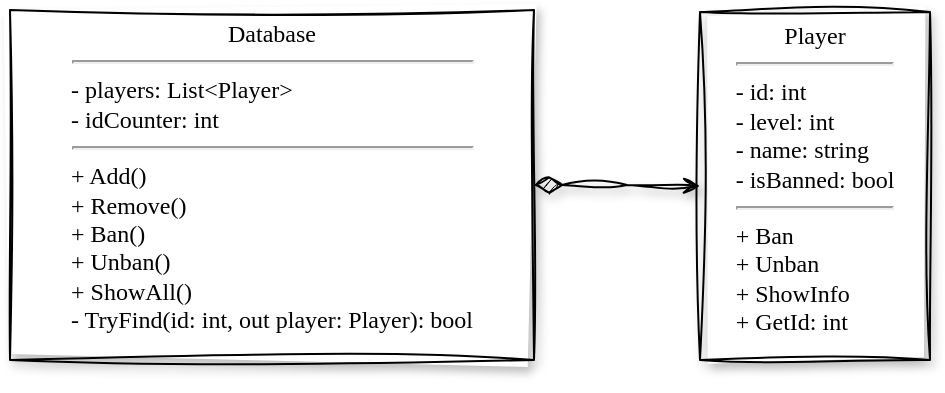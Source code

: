 <mxfile version="21.7.2" type="github" pages="4">
  <diagram id="Cf2g2hGz_eaC0kWmKfeo" name="База Данных Игроков">
    <mxGraphModel dx="724" dy="382" grid="1" gridSize="10" guides="1" tooltips="1" connect="1" arrows="1" fold="1" page="1" pageScale="1" pageWidth="1169" pageHeight="827" math="0" shadow="0">
      <root>
        <mxCell id="0" />
        <mxCell id="1" parent="0" />
        <mxCell id="BvsRi00MSLJCYbzShoM3-1" value="&lt;font face=&quot;Verdana&quot;&gt;Player&lt;br&gt;&lt;/font&gt;&lt;hr&gt;&lt;div style=&quot;text-align: left;&quot;&gt;&lt;font face=&quot;Verdana&quot;&gt;- id: int&lt;/font&gt;&lt;/div&gt;&lt;div style=&quot;text-align: left;&quot;&gt;&lt;font face=&quot;Verdana&quot;&gt;- level: int&lt;/font&gt;&lt;/div&gt;&lt;div style=&quot;text-align: left;&quot;&gt;&lt;font face=&quot;Verdana&quot;&gt;- name: string&lt;/font&gt;&lt;/div&gt;&lt;div style=&quot;text-align: left;&quot;&gt;&lt;font face=&quot;Verdana&quot;&gt;- isBanned: bool&lt;/font&gt;&lt;/div&gt;&lt;div style=&quot;text-align: left;&quot;&gt;&lt;hr&gt;&lt;/div&gt;&lt;div style=&quot;text-align: left;&quot;&gt;&lt;font face=&quot;Verdana&quot;&gt;&lt;span style=&quot;background-color: initial;&quot;&gt;+ Ban&lt;/span&gt;&lt;br&gt;&lt;/font&gt;&lt;/div&gt;&lt;div style=&quot;text-align: left;&quot;&gt;&lt;font face=&quot;Verdana&quot;&gt;+ Unban&lt;/font&gt;&lt;/div&gt;&lt;div style=&quot;text-align: left;&quot;&gt;&lt;font face=&quot;Verdana&quot;&gt;+ ShowInfo&lt;/font&gt;&lt;/div&gt;&lt;div style=&quot;text-align: left;&quot;&gt;&lt;font face=&quot;Verdana&quot;&gt;+ GetId: int&lt;/font&gt;&lt;/div&gt;" style="rounded=0;whiteSpace=wrap;html=1;align=center;verticalAlign=top;spacing=0;sketch=1;curveFitting=1;jiggle=2;shadow=1;" vertex="1" parent="1">
          <mxGeometry x="585" y="246" width="115" height="174" as="geometry" />
        </mxCell>
        <mxCell id="ZMWLHTGk8VHgxppxQVbv-1" style="edgeStyle=orthogonalEdgeStyle;orthogonalLoop=1;jettySize=auto;html=1;exitX=1;exitY=0.5;exitDx=0;exitDy=0;entryX=0;entryY=0.5;entryDx=0;entryDy=0;endArrow=open;endFill=0;sourcePerimeterSpacing=0;strokeWidth=1;startArrow=diamondThin;startFill=1;jumpSize=6;rounded=0;strokeColor=default;endSize=6;startSize=12;sketch=1;curveFitting=1;jiggle=2;shadow=1;" edge="1" parent="1" source="qxw1vTytd-DOzJbU_Vhw-1" target="BvsRi00MSLJCYbzShoM3-1">
          <mxGeometry relative="1" as="geometry" />
        </mxCell>
        <mxCell id="qxw1vTytd-DOzJbU_Vhw-1" value="&lt;span style=&quot;font-family: Verdana; background-color: initial;&quot;&gt;Database&lt;/span&gt;&lt;br&gt;&lt;hr style=&quot;background-color: initial;&quot;&gt;&lt;span style=&quot;font-family: Verdana; background-color: initial;&quot;&gt;&lt;div style=&quot;text-align: left;&quot;&gt;&lt;span style=&quot;background-color: initial;&quot;&gt;- players: List&amp;lt;Player&amp;gt;&lt;/span&gt;&lt;/div&gt;&lt;div style=&quot;text-align: left;&quot;&gt;&lt;span style=&quot;background-color: initial;&quot;&gt;- idCounter: int&lt;/span&gt;&lt;/div&gt;&lt;/span&gt;&lt;hr style=&quot;text-align: left; background-color: initial;&quot;&gt;&lt;span style=&quot;background-color: initial; font-family: Verdana;&quot;&gt;&lt;div style=&quot;text-align: left;&quot;&gt;&lt;span style=&quot;background-color: initial;&quot;&gt;+ Add()&lt;/span&gt;&lt;/div&gt;&lt;/span&gt;&lt;span style=&quot;font-family: Verdana; background-color: initial;&quot;&gt;&lt;div style=&quot;text-align: left;&quot;&gt;&lt;span style=&quot;background-color: initial;&quot;&gt;+ Remove()&lt;/span&gt;&lt;/div&gt;&lt;/span&gt;&lt;span style=&quot;font-family: Verdana; background-color: initial;&quot;&gt;&lt;div style=&quot;text-align: left;&quot;&gt;&lt;span style=&quot;background-color: initial;&quot;&gt;+ Ban()&lt;/span&gt;&lt;/div&gt;&lt;/span&gt;&lt;span style=&quot;font-family: Verdana; background-color: initial;&quot;&gt;&lt;div style=&quot;text-align: left;&quot;&gt;&lt;span style=&quot;background-color: initial;&quot;&gt;+ Unban()&lt;/span&gt;&lt;/div&gt;&lt;div style=&quot;text-align: left;&quot;&gt;&lt;span style=&quot;background-color: initial;&quot;&gt;+ ShowAll()&lt;/span&gt;&lt;/div&gt;&lt;/span&gt;&lt;div style=&quot;text-align: left;&quot;&gt;&lt;font face=&quot;Verdana&quot;&gt;- TryFind(id: int, out player: Player): bool&lt;br&gt;&lt;/font&gt;&lt;/div&gt;" style="rounded=0;whiteSpace=wrap;html=1;align=center;verticalAlign=top;spacing=0;sketch=1;curveFitting=1;jiggle=2;shadow=1;" vertex="1" parent="1">
          <mxGeometry x="240" y="245" width="262" height="175" as="geometry" />
        </mxCell>
        <mxCell id="ZMWLHTGk8VHgxppxQVbv-2" style="edgeStyle=orthogonalEdgeStyle;rounded=0;orthogonalLoop=1;jettySize=auto;html=1;exitX=0.5;exitY=1;exitDx=0;exitDy=0;sketch=1;curveFitting=1;jiggle=2;shadow=1;" edge="1" parent="1" source="BvsRi00MSLJCYbzShoM3-1" target="BvsRi00MSLJCYbzShoM3-1">
          <mxGeometry relative="1" as="geometry" />
        </mxCell>
      </root>
    </mxGraphModel>
  </diagram>
  <diagram id="Y0pcPyQ9-cA2Ly51FoLA" name="Колода Карт">
    <mxGraphModel dx="749" dy="395" grid="1" gridSize="10" guides="1" tooltips="1" connect="1" arrows="1" fold="1" page="1" pageScale="1" pageWidth="1169" pageHeight="827" math="0" shadow="0">
      <root>
        <mxCell id="0" />
        <mxCell id="1" parent="0" />
        <mxCell id="L67TZkdD2saoKafYtCv_-2" style="edgeStyle=orthogonalEdgeStyle;rounded=0;orthogonalLoop=1;jettySize=auto;html=1;entryX=0;entryY=0.5;entryDx=0;entryDy=0;startArrow=diamondThin;startFill=0;strokeWidth=1;startSize=12;endSize=6;endArrow=open;endFill=0;exitX=1;exitY=0.5;exitDx=0;exitDy=0;sketch=1;curveFitting=1;jiggle=2;shadow=1;" edge="1" parent="1" source="_xTozI4Q2du8KuB2-w1n-1" target="_xTozI4Q2du8KuB2-w1n-3">
          <mxGeometry relative="1" as="geometry">
            <Array as="points">
              <mxPoint x="494" y="231" />
              <mxPoint x="494" y="366" />
            </Array>
          </mxGeometry>
        </mxCell>
        <mxCell id="L67TZkdD2saoKafYtCv_-3" style="edgeStyle=orthogonalEdgeStyle;orthogonalLoop=1;jettySize=auto;html=1;startArrow=diamondThin;startFill=0;strokeWidth=1;endSize=6;startSize=12;endArrow=open;endFill=0;entryX=0;entryY=0.5;entryDx=0;entryDy=0;rounded=0;sketch=1;curveFitting=1;jiggle=2;shadow=1;" edge="1" parent="1" source="_xTozI4Q2du8KuB2-w1n-1" target="_xTozI4Q2du8KuB2-w1n-2">
          <mxGeometry relative="1" as="geometry">
            <mxPoint x="579" y="201" as="targetPoint" />
            <Array as="points" />
          </mxGeometry>
        </mxCell>
        <mxCell id="_xTozI4Q2du8KuB2-w1n-1" value="Croupier&lt;br&gt;&lt;hr&gt;&lt;div style=&quot;text-align: left;&quot;&gt;&lt;span style=&quot;background-color: initial;&quot;&gt;- player: Player&lt;/span&gt;&lt;/div&gt;&lt;div style=&quot;text-align: left;&quot;&gt;&lt;span style=&quot;background-color: initial;&quot;&gt;- deck: Deck&lt;/span&gt;&lt;/div&gt;&lt;hr style=&quot;text-align: left;&quot;&gt;&lt;div style=&quot;text-align: left;&quot;&gt;&lt;span style=&quot;background-color: initial;&quot;&gt;+ DealCard()&lt;/span&gt;&lt;/div&gt;" style="rounded=0;whiteSpace=wrap;html=1;sketch=1;curveFitting=1;jiggle=2;shadow=1;" vertex="1" parent="1">
          <mxGeometry x="350" y="181" width="94" height="100" as="geometry" />
        </mxCell>
        <mxCell id="_xTozI4Q2du8KuB2-w1n-2" value="Player&lt;br&gt;&lt;hr&gt;&lt;div style=&quot;text-align: left;&quot;&gt;&lt;span style=&quot;background-color: initial;&quot;&gt;- cards: List&amp;lt;Card&amp;gt;&lt;/span&gt;&lt;/div&gt;&lt;hr style=&quot;text-align: left;&quot;&gt;&lt;div style=&quot;text-align: left;&quot;&gt;&lt;span style=&quot;background-color: initial;&quot;&gt;+ ShowCards()&lt;/span&gt;&lt;/div&gt;&lt;div style=&quot;text-align: left;&quot;&gt;&lt;span style=&quot;background-color: initial;&quot;&gt;+ Add(card: Card)&lt;/span&gt;&lt;/div&gt;" style="rounded=0;whiteSpace=wrap;html=1;sketch=1;curveFitting=1;jiggle=2;shadow=1;" vertex="1" parent="1">
          <mxGeometry x="534" y="181" width="110" height="100" as="geometry" />
        </mxCell>
        <mxCell id="OECXQ_HGNrMJNdoMd47i-1" value="" style="edgeStyle=orthogonalEdgeStyle;rounded=0;orthogonalLoop=1;jettySize=auto;html=1;startArrow=diamondThin;startFill=1;strokeWidth=1;endArrow=open;endFill=0;startSize=12;endSize=6;sketch=1;curveFitting=1;jiggle=2;shadow=1;" edge="1" parent="1" source="_xTozI4Q2du8KuB2-w1n-3" target="_xTozI4Q2du8KuB2-w1n-4">
          <mxGeometry relative="1" as="geometry" />
        </mxCell>
        <mxCell id="_xTozI4Q2du8KuB2-w1n-3" value="Deck&lt;br&gt;&lt;hr&gt;&lt;div style=&quot;text-align: left;&quot;&gt;&lt;span style=&quot;background-color: initial;&quot;&gt;- cards: List&amp;lt;Card&amp;gt;&lt;/span&gt;&lt;/div&gt;&lt;hr style=&quot;text-align: left;&quot;&gt;&lt;div style=&quot;text-align: left;&quot;&gt;&lt;span style=&quot;background-color: initial;&quot;&gt;+ ShowCards()&lt;/span&gt;&lt;/div&gt;&lt;div style=&quot;text-align: left;&quot;&gt;&lt;span style=&quot;background-color: initial;&quot;&gt;+ DrawCard(): Card&lt;/span&gt;&lt;/div&gt;&lt;div style=&quot;text-align: left;&quot;&gt;&lt;span style=&quot;background-color: initial;&quot;&gt;+ Fill()&lt;/span&gt;&lt;/div&gt;&lt;div style=&quot;text-align: left;&quot;&gt;&lt;span style=&quot;background-color: initial;&quot;&gt;+ Shuffle()&lt;/span&gt;&lt;/div&gt;" style="rounded=0;whiteSpace=wrap;html=1;fontSize=12;sketch=1;curveFitting=1;jiggle=2;shadow=1;" vertex="1" parent="1">
          <mxGeometry x="534" y="301" width="120" height="130" as="geometry" />
        </mxCell>
        <mxCell id="_xTozI4Q2du8KuB2-w1n-4" value="&lt;div style=&quot;&quot;&gt;&lt;span style=&quot;background-color: initial;&quot;&gt;Card&lt;/span&gt;&lt;/div&gt;&lt;div style=&quot;&quot;&gt;&lt;hr&gt;&lt;/div&gt;&lt;div style=&quot;text-align: left;&quot;&gt;&lt;span style=&quot;background-color: initial;&quot;&gt;- suit: string&lt;/span&gt;&lt;/div&gt;&lt;div style=&quot;text-align: left;&quot;&gt;&lt;span style=&quot;background-color: initial;&quot;&gt;- value: char&lt;/span&gt;&lt;/div&gt;&lt;hr&gt;+ ShowInfo()" style="rounded=0;whiteSpace=wrap;html=1;align=center;verticalAlign=top;horizontal=1;sketch=1;curveFitting=1;jiggle=2;shadow=1;" vertex="1" parent="1">
          <mxGeometry x="704" y="316" width="80" height="100" as="geometry" />
        </mxCell>
      </root>
    </mxGraphModel>
  </diagram>
  <diagram id="iZcS9gSNP3eOQmojUR20" name="Хранилище Книг">
    <mxGraphModel dx="621" dy="327" grid="1" gridSize="10" guides="1" tooltips="1" connect="1" arrows="1" fold="1" page="1" pageScale="1" pageWidth="1169" pageHeight="827" math="0" shadow="0">
      <root>
        <mxCell id="0" />
        <mxCell id="1" parent="0" />
        <mxCell id="9-JIwjo3csv5uXHmiW8V-1" value="&lt;div style=&quot;&quot;&gt;&lt;span style=&quot;background-color: initial;&quot;&gt;Book&lt;/span&gt;&lt;/div&gt;&lt;hr style=&quot;&quot;&gt;&lt;div style=&quot;text-align: left;&quot;&gt;&lt;span style=&quot;background-color: initial;&quot;&gt;- title: string&lt;/span&gt;&lt;/div&gt;&lt;div style=&quot;text-align: left;&quot;&gt;&lt;span style=&quot;background-color: initial;&quot;&gt;- author: string&lt;/span&gt;&lt;/div&gt;&lt;div style=&quot;text-align: left;&quot;&gt;&lt;span style=&quot;background-color: initial;&quot;&gt;- year: int&lt;/span&gt;&lt;/div&gt;&lt;div style=&quot;text-align: left;&quot;&gt;&lt;span style=&quot;background-color: initial;&quot;&gt;- id: int&lt;/span&gt;&lt;/div&gt;&lt;hr style=&quot;&quot;&gt;&lt;div style=&quot;text-align: left;&quot;&gt;&lt;span style=&quot;background-color: initial;&quot;&gt;+ ShowInfo()&lt;/span&gt;&lt;/div&gt;&lt;div style=&quot;text-align: left;&quot;&gt;&lt;span style=&quot;background-color: initial;&quot;&gt;+ GetId(): int&lt;/span&gt;&lt;/div&gt;" style="rounded=0;whiteSpace=wrap;html=1;align=center;sketch=1;curveFitting=1;jiggle=2;shadow=1;" vertex="1" parent="1">
          <mxGeometry x="608" y="252" width="90" height="138" as="geometry" />
        </mxCell>
        <mxCell id="VPENAkqC2ZvWxOAGdNku-2" style="edgeStyle=orthogonalEdgeStyle;rounded=0;orthogonalLoop=1;jettySize=auto;html=1;entryX=0;entryY=0.5;entryDx=0;entryDy=0;endArrow=open;endFill=0;startArrow=diamondThin;startFill=1;startSize=12;exitX=1;exitY=0.5;exitDx=0;exitDy=0;sketch=1;curveFitting=1;jiggle=2;shadow=1;" edge="1" parent="1" target="9-JIwjo3csv5uXHmiW8V-1">
          <mxGeometry relative="1" as="geometry">
            <mxPoint x="542" y="306.66" as="sourcePoint" />
            <mxPoint x="669" y="306.66" as="targetPoint" />
            <Array as="points" />
          </mxGeometry>
        </mxCell>
        <mxCell id="VPENAkqC2ZvWxOAGdNku-1" value="Library&lt;br&gt;&lt;hr&gt;&lt;div style=&quot;text-align: left;&quot;&gt;- books: List&amp;lt;Book&amp;gt;&lt;/div&gt;&lt;div style=&quot;text-align: left;&quot;&gt;&lt;hr&gt;+ ShowAll()&lt;/div&gt;&lt;div style=&quot;text-align: left;&quot;&gt;+ Add()&lt;/div&gt;&lt;div style=&quot;text-align: left;&quot;&gt;+ Remove()&lt;/div&gt;&lt;div style=&quot;text-align: left;&quot;&gt;+ FindByTitle(): Book&lt;/div&gt;&lt;div style=&quot;text-align: left;&quot;&gt;+ FindByAuthor(): Book&lt;/div&gt;&lt;div style=&quot;text-align: left;&quot;&gt;+ FindByYear(): Book&lt;/div&gt;&lt;div style=&quot;text-align: left;&quot;&gt;- TryFind(id: int, out book: Book): bool&lt;/div&gt;" style="rounded=0;whiteSpace=wrap;html=1;sketch=1;curveFitting=1;jiggle=2;shadow=1;" vertex="1" parent="1">
          <mxGeometry x="330" y="222" width="211" height="170" as="geometry" />
        </mxCell>
      </root>
    </mxGraphModel>
  </diagram>
  <diagram id="o3sKnfZYgxF7wiAbnnmk" name="Магазин">
    <mxGraphModel dx="765" dy="395" grid="0" gridSize="10" guides="1" tooltips="1" connect="1" arrows="1" fold="1" page="1" pageScale="1" pageWidth="1169" pageHeight="827" background="#ffffff" math="0" shadow="0">
      <root>
        <mxCell id="0" />
        <mxCell id="1" parent="0" />
        <mxCell id="pIMuoIBpgu1z1KpGt_sh-1" value="Product&lt;br&gt;&lt;hr&gt;&lt;div style=&quot;text-align: left;&quot;&gt;&lt;span style=&quot;background-color: initial;&quot;&gt;- name: string&lt;/span&gt;&lt;/div&gt;&lt;div style=&quot;text-align: left;&quot;&gt;&lt;span style=&quot;background-color: initial;&quot;&gt;- price: int&lt;/span&gt;&lt;/div&gt;&lt;hr style=&quot;text-align: left;&quot;&gt;&lt;div style=&quot;text-align: left;&quot;&gt;&lt;span style=&quot;background-color: initial;&quot;&gt;+ ShowInfo()&lt;/span&gt;&lt;/div&gt;&lt;div style=&quot;text-align: left;&quot;&gt;&lt;span style=&quot;background-color: initial;&quot;&gt;+ GetPrice(): int&lt;/span&gt;&lt;/div&gt;" style="whiteSpace=wrap;html=1;sketch=1;curveFitting=1;jiggle=2;shadow=1;" vertex="1" parent="1">
          <mxGeometry x="163" y="311.5" width="100" height="110" as="geometry" />
        </mxCell>
        <mxCell id="pIMuoIBpgu1z1KpGt_sh-3" style="edgeStyle=orthogonalEdgeStyle;rounded=0;orthogonalLoop=1;jettySize=auto;html=1;entryX=0;entryY=0.5;entryDx=0;entryDy=0;startArrow=block;startFill=0;startSize=12;endArrow=open;endFill=0;sketch=1;curveFitting=1;jiggle=2;shadow=1;" edge="1" parent="1" source="pIMuoIBpgu1z1KpGt_sh-2" target="pIMuoIBpgu1z1KpGt_sh-5">
          <mxGeometry relative="1" as="geometry">
            <mxPoint x="343" y="477" as="targetPoint" />
          </mxGeometry>
        </mxCell>
        <mxCell id="pIMuoIBpgu1z1KpGt_sh-8" style="edgeStyle=orthogonalEdgeStyle;rounded=0;orthogonalLoop=1;jettySize=auto;html=1;entryX=0;entryY=0.5;entryDx=0;entryDy=0;exitX=1;exitY=0.5;exitDx=0;exitDy=0;startSize=12;startArrow=block;startFill=0;endArrow=open;endFill=0;shadow=1;sketch=1;curveFitting=1;jiggle=2;" edge="1" parent="1" source="pIMuoIBpgu1z1KpGt_sh-2" target="pIMuoIBpgu1z1KpGt_sh-7">
          <mxGeometry relative="1" as="geometry">
            <Array as="points">
              <mxPoint x="543" y="367" />
              <mxPoint x="543" y="322" />
            </Array>
          </mxGeometry>
        </mxCell>
        <mxCell id="pIMuoIBpgu1z1KpGt_sh-10" style="edgeStyle=orthogonalEdgeStyle;rounded=0;orthogonalLoop=1;jettySize=auto;html=1;entryX=1;entryY=0.5;entryDx=0;entryDy=0;endArrow=open;endFill=0;sketch=1;curveFitting=1;jiggle=2;shadow=1;" edge="1" parent="1" source="pIMuoIBpgu1z1KpGt_sh-2" target="pIMuoIBpgu1z1KpGt_sh-1">
          <mxGeometry relative="1" as="geometry" />
        </mxCell>
        <mxCell id="pIMuoIBpgu1z1KpGt_sh-2" value="Trader&lt;br&gt;&lt;hr&gt;&lt;div style=&quot;text-align: left;&quot;&gt;&lt;span style=&quot;background-color: initial;&quot;&gt;- products: List&amp;lt;Product&amp;gt;&lt;/span&gt;&lt;/div&gt;&lt;div style=&quot;text-align: left;&quot;&gt;&lt;span style=&quot;background-color: initial;&quot;&gt;- money: int&lt;/span&gt;&lt;/div&gt;&lt;hr style=&quot;text-align: left;&quot;&gt;&lt;div style=&quot;text-align: left;&quot;&gt;&lt;span style=&quot;background-color: initial;&quot;&gt;+ ShowProducts()&lt;/span&gt;&lt;/div&gt;" style="whiteSpace=wrap;html=1;sketch=1;curveFitting=1;jiggle=2;shadow=1;" vertex="1" parent="1">
          <mxGeometry x="323" y="317" width="150" height="99" as="geometry" />
        </mxCell>
        <mxCell id="pIMuoIBpgu1z1KpGt_sh-5" value="Seller&lt;br&gt;&lt;hr&gt;&lt;div style=&quot;text-align: left;&quot;&gt;&lt;span style=&quot;background-color: initial;&quot;&gt;+ TryFindProduct(out product: Product): bool&lt;/span&gt;&lt;/div&gt;&lt;div style=&quot;text-align: left;&quot;&gt;&lt;span style=&quot;background-color: initial;&quot;&gt;+ Sell()&lt;/span&gt;&lt;/div&gt;" style="rounded=0;whiteSpace=wrap;html=1;sketch=1;curveFitting=1;jiggle=2;shadow=1;" vertex="1" parent="1">
          <mxGeometry x="603" y="377" width="250" height="70" as="geometry" />
        </mxCell>
        <mxCell id="pIMuoIBpgu1z1KpGt_sh-7" value="Buyer&lt;br&gt;&lt;hr&gt;&lt;div style=&quot;text-align: left;&quot;&gt;&lt;span style=&quot;background-color: initial;&quot;&gt;+ CanBuy(): bool&lt;/span&gt;&lt;/div&gt;&lt;div style=&quot;text-align: left;&quot;&gt;&lt;span style=&quot;background-color: initial;&quot;&gt;+ Buy()&lt;/span&gt;&lt;/div&gt;" style="rounded=0;whiteSpace=wrap;html=1;sketch=1;curveFitting=1;jiggle=2;shadow=1;" vertex="1" parent="1">
          <mxGeometry x="603" y="287" width="100" height="70" as="geometry" />
        </mxCell>
        <mxCell id="pIMuoIBpgu1z1KpGt_sh-14" style="edgeStyle=orthogonalEdgeStyle;rounded=0;orthogonalLoop=1;jettySize=auto;html=1;entryX=1;entryY=0.5;entryDx=0;entryDy=0;endArrow=open;endFill=0;startSize=12;startArrow=diamondThin;startFill=0;sketch=1;curveFitting=1;jiggle=2;shadow=1;" edge="1" parent="1" source="pIMuoIBpgu1z1KpGt_sh-9" target="pIMuoIBpgu1z1KpGt_sh-7">
          <mxGeometry relative="1" as="geometry" />
        </mxCell>
        <mxCell id="pIMuoIBpgu1z1KpGt_sh-15" style="edgeStyle=orthogonalEdgeStyle;rounded=0;orthogonalLoop=1;jettySize=auto;html=1;entryX=0.5;entryY=0;entryDx=0;entryDy=0;endArrow=open;endFill=0;startArrow=diamondThin;startFill=0;startSize=12;sketch=1;curveFitting=1;jiggle=2;shadow=1;" edge="1" parent="1" source="pIMuoIBpgu1z1KpGt_sh-9" target="pIMuoIBpgu1z1KpGt_sh-5">
          <mxGeometry relative="1" as="geometry" />
        </mxCell>
        <mxCell id="pIMuoIBpgu1z1KpGt_sh-9" value="Shop&lt;br&gt;&lt;hr&gt;- buyer: Buyer&lt;br&gt;- seller: Seller&lt;br&gt;&lt;hr&gt;+ Trade()" style="whiteSpace=wrap;html=1;sketch=1;curveFitting=1;jiggle=2;shadow=1;" vertex="1" parent="1">
          <mxGeometry x="683" y="97" width="90" height="100" as="geometry" />
        </mxCell>
      </root>
    </mxGraphModel>
  </diagram>
</mxfile>
